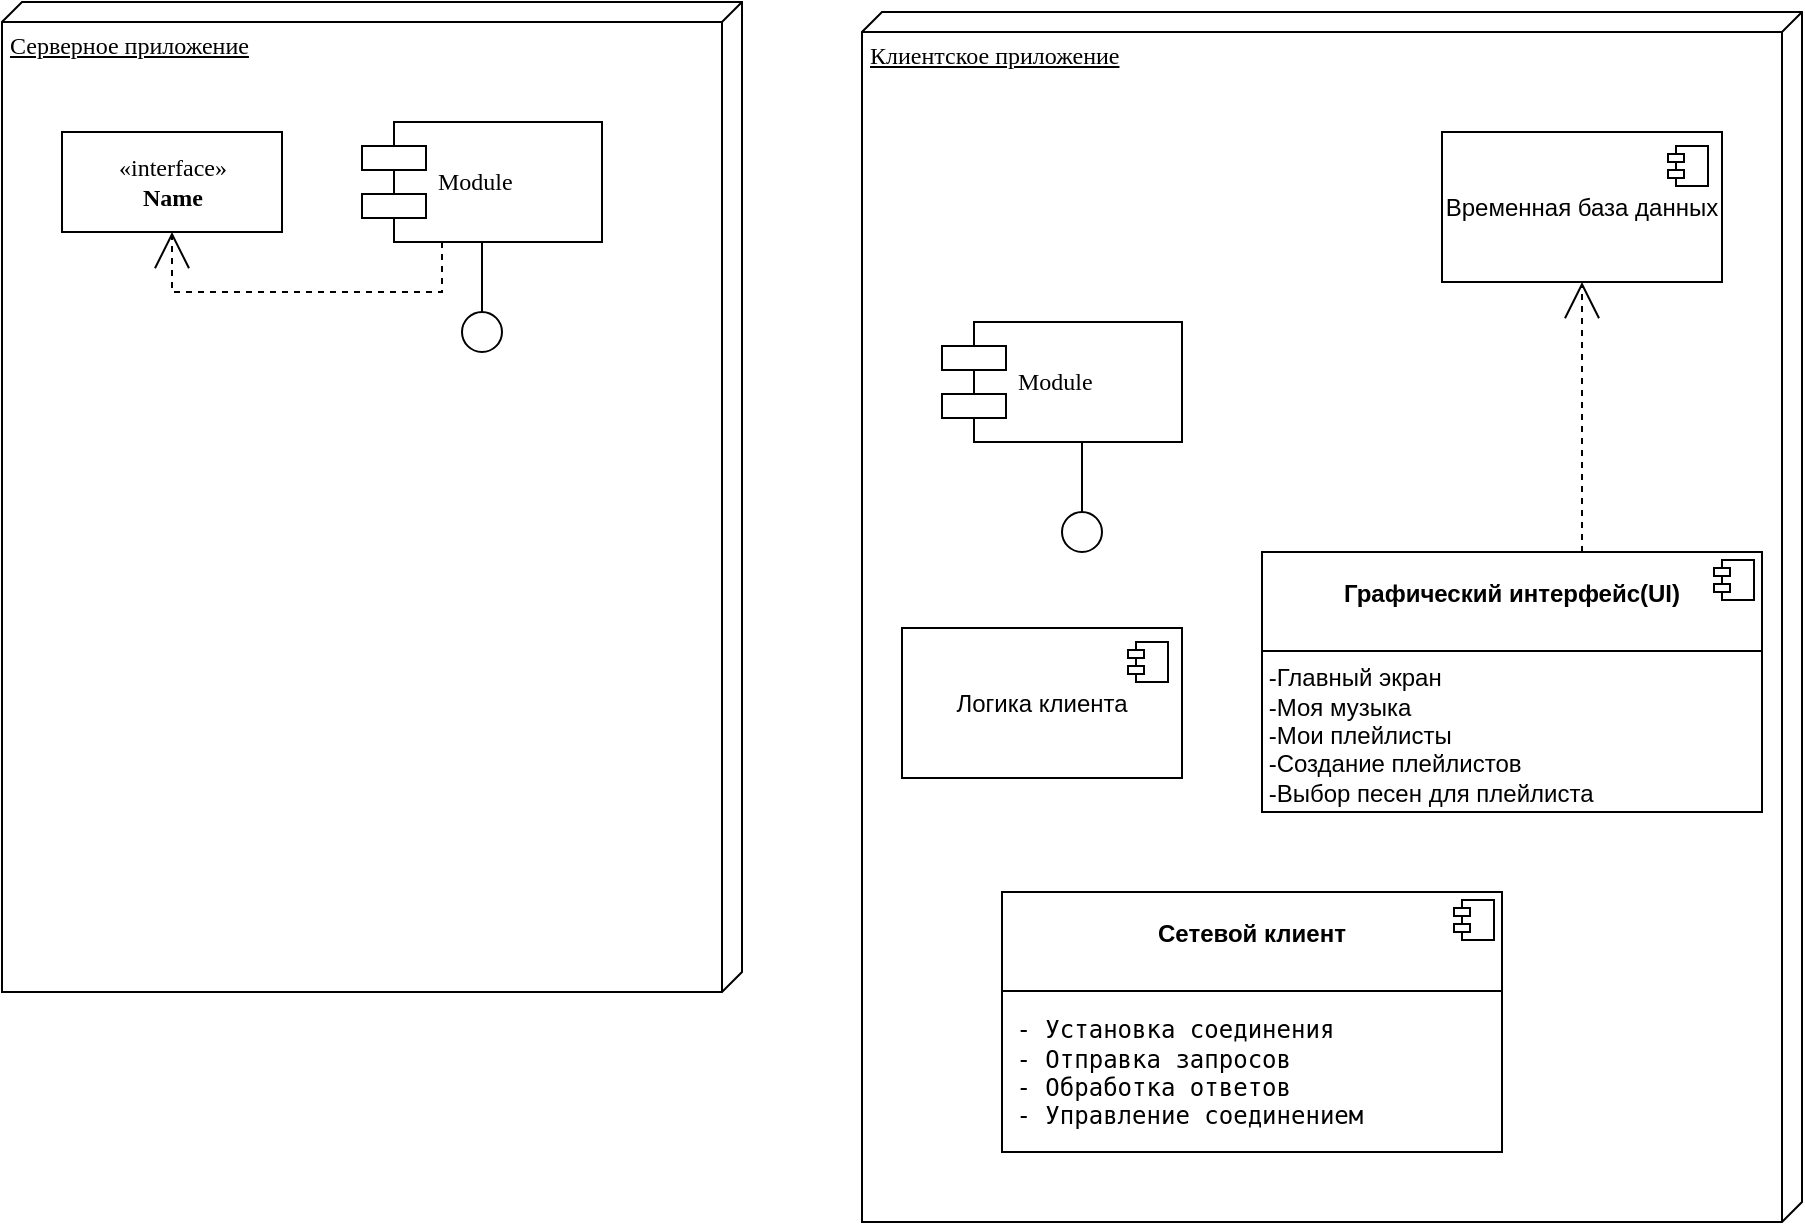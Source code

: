 <mxfile version="26.1.1">
  <diagram name="Page-1" id="5f0bae14-7c28-e335-631c-24af17079c00">
    <mxGraphModel dx="1434" dy="782" grid="1" gridSize="10" guides="1" tooltips="1" connect="1" arrows="1" fold="1" page="1" pageScale="1" pageWidth="1100" pageHeight="850" background="none" math="0" shadow="0">
      <root>
        <mxCell id="0" />
        <mxCell id="1" parent="0" />
        <mxCell id="39150e848f15840c-1" value="Серверное приложение" style="verticalAlign=top;align=left;spacingTop=8;spacingLeft=2;spacingRight=12;shape=cube;size=10;direction=south;fontStyle=4;html=1;rounded=0;shadow=0;comic=0;labelBackgroundColor=none;strokeWidth=1;fontFamily=Verdana;fontSize=12" parent="1" vertex="1">
          <mxGeometry x="130" y="75" width="370" height="495" as="geometry" />
        </mxCell>
        <mxCell id="39150e848f15840c-2" value="Клиентское приложение" style="verticalAlign=top;align=left;spacingTop=8;spacingLeft=2;spacingRight=12;shape=cube;size=10;direction=south;fontStyle=4;html=1;rounded=0;shadow=0;comic=0;labelBackgroundColor=none;strokeWidth=1;fontFamily=Verdana;fontSize=12" parent="1" vertex="1">
          <mxGeometry x="560" y="80" width="470" height="605" as="geometry" />
        </mxCell>
        <mxCell id="39150e848f15840c-4" value="&amp;laquo;interface&amp;raquo;&lt;br&gt;&lt;b&gt;Name&lt;/b&gt;" style="html=1;rounded=0;shadow=0;comic=0;labelBackgroundColor=none;strokeWidth=1;fontFamily=Verdana;fontSize=12;align=center;" parent="1" vertex="1">
          <mxGeometry x="160" y="140" width="110" height="50" as="geometry" />
        </mxCell>
        <mxCell id="39150e848f15840c-5" value="Module" style="shape=component;align=left;spacingLeft=36;rounded=0;shadow=0;comic=0;labelBackgroundColor=none;strokeWidth=1;fontFamily=Verdana;fontSize=12;html=1;" parent="1" vertex="1">
          <mxGeometry x="310" y="135" width="120" height="60" as="geometry" />
        </mxCell>
        <mxCell id="39150e848f15840c-6" value="" style="ellipse;whiteSpace=wrap;html=1;rounded=0;shadow=0;comic=0;labelBackgroundColor=none;strokeWidth=1;fontFamily=Verdana;fontSize=12;align=center;" parent="1" vertex="1">
          <mxGeometry x="360" y="230" width="20" height="20" as="geometry" />
        </mxCell>
        <mxCell id="39150e848f15840c-7" value="Module" style="shape=component;align=left;spacingLeft=36;rounded=0;shadow=0;comic=0;labelBackgroundColor=none;strokeWidth=1;fontFamily=Verdana;fontSize=12;html=1;" parent="1" vertex="1">
          <mxGeometry x="600" y="235" width="120" height="60" as="geometry" />
        </mxCell>
        <mxCell id="39150e848f15840c-9" value="" style="ellipse;whiteSpace=wrap;html=1;rounded=0;shadow=0;comic=0;labelBackgroundColor=none;strokeWidth=1;fontFamily=Verdana;fontSize=12;align=center;" parent="1" vertex="1">
          <mxGeometry x="660" y="330" width="20" height="20" as="geometry" />
        </mxCell>
        <mxCell id="39150e848f15840c-13" style="edgeStyle=elbowEdgeStyle;rounded=0;html=1;labelBackgroundColor=none;startArrow=none;startFill=0;startSize=8;endArrow=none;endFill=0;endSize=16;fontFamily=Verdana;fontSize=12;" parent="1" source="39150e848f15840c-9" target="39150e848f15840c-7" edge="1">
          <mxGeometry relative="1" as="geometry" />
        </mxCell>
        <mxCell id="39150e848f15840c-14" style="edgeStyle=elbowEdgeStyle;rounded=0;html=1;labelBackgroundColor=none;startArrow=none;startFill=0;startSize=8;endArrow=none;endFill=0;endSize=16;fontFamily=Verdana;fontSize=12;" parent="1" source="39150e848f15840c-6" target="39150e848f15840c-5" edge="1">
          <mxGeometry relative="1" as="geometry" />
        </mxCell>
        <mxCell id="39150e848f15840c-15" style="edgeStyle=orthogonalEdgeStyle;rounded=0;html=1;labelBackgroundColor=none;startArrow=none;startFill=0;startSize=8;endArrow=open;endFill=0;endSize=16;fontFamily=Verdana;fontSize=12;dashed=1;" parent="1" source="39150e848f15840c-5" target="39150e848f15840c-4" edge="1">
          <mxGeometry relative="1" as="geometry">
            <Array as="points">
              <mxPoint x="350" y="220" />
              <mxPoint x="215" y="220" />
            </Array>
          </mxGeometry>
        </mxCell>
        <mxCell id="39150e848f15840c-16" style="edgeStyle=orthogonalEdgeStyle;rounded=0;html=1;dashed=1;labelBackgroundColor=none;startArrow=none;startFill=0;startSize=8;endArrow=open;endFill=0;endSize=16;fontFamily=Verdana;fontSize=12;" parent="1" source="Pqdzew3Atzl_TZt5jNcv-7" target="Pqdzew3Atzl_TZt5jNcv-1" edge="1">
          <mxGeometry relative="1" as="geometry">
            <mxPoint x="855" y="320" as="targetPoint" />
            <Array as="points">
              <mxPoint x="920" y="320" />
              <mxPoint x="920" y="320" />
            </Array>
          </mxGeometry>
        </mxCell>
        <mxCell id="Pqdzew3Atzl_TZt5jNcv-1" value="Временная база данных" style="html=1;dropTarget=0;whiteSpace=wrap;" vertex="1" parent="1">
          <mxGeometry x="850" y="140" width="140" height="75" as="geometry" />
        </mxCell>
        <mxCell id="Pqdzew3Atzl_TZt5jNcv-2" value="" style="shape=module;jettyWidth=8;jettyHeight=4;" vertex="1" parent="Pqdzew3Atzl_TZt5jNcv-1">
          <mxGeometry x="1" width="20" height="20" relative="1" as="geometry">
            <mxPoint x="-27" y="7" as="offset" />
          </mxGeometry>
        </mxCell>
        <mxCell id="Pqdzew3Atzl_TZt5jNcv-7" value="&lt;div align=&quot;center&quot;&gt;&lt;b&gt;&lt;br&gt;&lt;/b&gt;&lt;/div&gt;&lt;div align=&quot;center&quot;&gt;&lt;b&gt;Графический интерфейс(UI)&lt;/b&gt;&lt;/div&gt;&lt;div align=&quot;center&quot;&gt;&lt;br&gt;&lt;/div&gt;&lt;p style=&quot;margin:0px;margin-top:6px;text-align:center;&quot;&gt;&lt;/p&gt;&lt;hr size=&quot;1&quot; style=&quot;border-style:solid;&quot;&gt;&lt;div&gt;&amp;nbsp;-Главный экран&lt;br&gt;&amp;nbsp;-Моя музыка&lt;br&gt;&amp;nbsp;-Мои плейлисты&lt;br&gt;&amp;nbsp;-Создание плейлистов&lt;br&gt;&amp;nbsp;-Выбор песен для плейлиста&lt;/div&gt;&lt;div&gt;&lt;br&gt;&lt;/div&gt;" style="align=left;overflow=fill;html=1;dropTarget=0;whiteSpace=wrap;" vertex="1" parent="1">
          <mxGeometry x="760" y="350" width="250" height="130" as="geometry" />
        </mxCell>
        <mxCell id="Pqdzew3Atzl_TZt5jNcv-8" value="" style="shape=component;jettyWidth=8;jettyHeight=4;" vertex="1" parent="Pqdzew3Atzl_TZt5jNcv-7">
          <mxGeometry x="1" width="20" height="20" relative="1" as="geometry">
            <mxPoint x="-24" y="4" as="offset" />
          </mxGeometry>
        </mxCell>
        <mxCell id="Pqdzew3Atzl_TZt5jNcv-9" value="&lt;div align=&quot;center&quot;&gt;&lt;b&gt;&lt;br&gt;&lt;/b&gt;&lt;/div&gt;&lt;div align=&quot;center&quot;&gt;&lt;b&gt;Сетевой клиент&lt;/b&gt;&lt;/div&gt;&lt;div align=&quot;center&quot;&gt;&lt;br&gt;&lt;/div&gt;&lt;p style=&quot;margin:0px;margin-top:6px;text-align:center;&quot;&gt;&lt;/p&gt;&lt;hr size=&quot;1&quot; style=&quot;border-style:solid;&quot;&gt;&lt;pre&gt; - Установка соединения&lt;br/&gt; - Отправка запросов    &lt;br/&gt; - Обработка ответов   &lt;br/&gt; - Управление соединением&lt;/pre&gt;&lt;div&gt;&lt;br&gt;&lt;/div&gt;" style="align=left;overflow=fill;html=1;dropTarget=0;whiteSpace=wrap;" vertex="1" parent="1">
          <mxGeometry x="630" y="520" width="250" height="130" as="geometry" />
        </mxCell>
        <mxCell id="Pqdzew3Atzl_TZt5jNcv-10" value="" style="shape=component;jettyWidth=8;jettyHeight=4;" vertex="1" parent="Pqdzew3Atzl_TZt5jNcv-9">
          <mxGeometry x="1" width="20" height="20" relative="1" as="geometry">
            <mxPoint x="-24" y="4" as="offset" />
          </mxGeometry>
        </mxCell>
        <mxCell id="Pqdzew3Atzl_TZt5jNcv-11" value="Логика клиента" style="html=1;dropTarget=0;whiteSpace=wrap;" vertex="1" parent="1">
          <mxGeometry x="580" y="388" width="140" height="75" as="geometry" />
        </mxCell>
        <mxCell id="Pqdzew3Atzl_TZt5jNcv-12" value="" style="shape=module;jettyWidth=8;jettyHeight=4;" vertex="1" parent="Pqdzew3Atzl_TZt5jNcv-11">
          <mxGeometry x="1" width="20" height="20" relative="1" as="geometry">
            <mxPoint x="-27" y="7" as="offset" />
          </mxGeometry>
        </mxCell>
      </root>
    </mxGraphModel>
  </diagram>
</mxfile>
